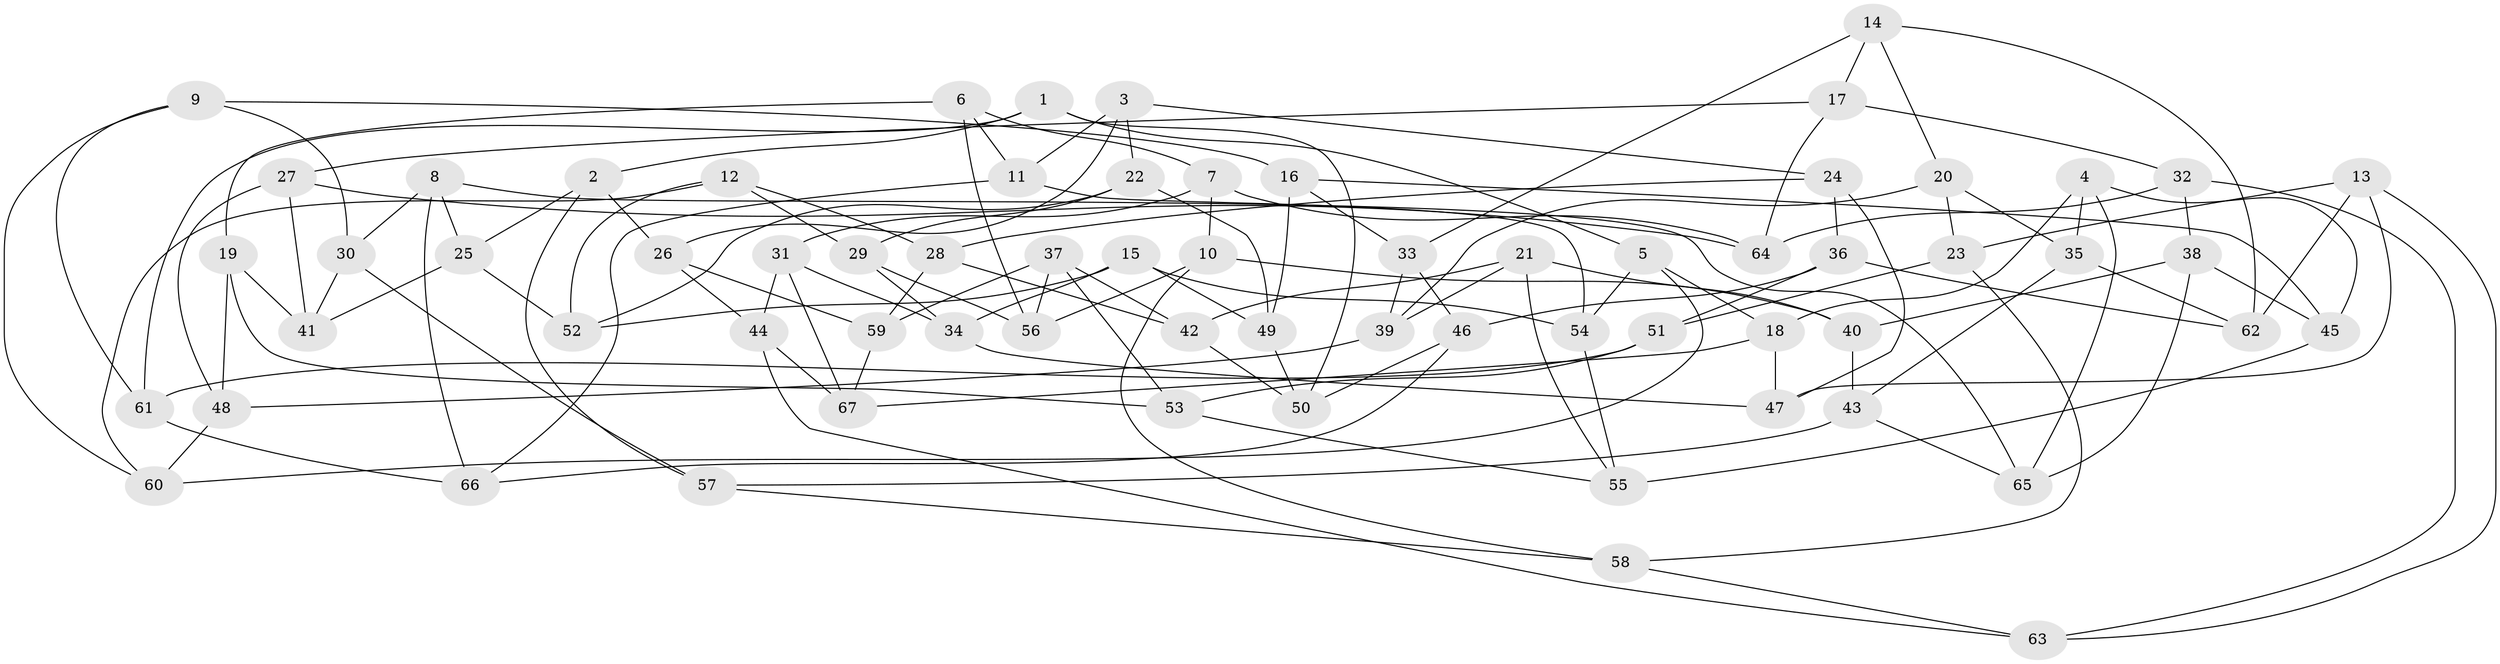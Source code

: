 // Generated by graph-tools (version 1.1) at 2025/03/03/09/25 03:03:04]
// undirected, 67 vertices, 134 edges
graph export_dot {
graph [start="1"]
  node [color=gray90,style=filled];
  1;
  2;
  3;
  4;
  5;
  6;
  7;
  8;
  9;
  10;
  11;
  12;
  13;
  14;
  15;
  16;
  17;
  18;
  19;
  20;
  21;
  22;
  23;
  24;
  25;
  26;
  27;
  28;
  29;
  30;
  31;
  32;
  33;
  34;
  35;
  36;
  37;
  38;
  39;
  40;
  41;
  42;
  43;
  44;
  45;
  46;
  47;
  48;
  49;
  50;
  51;
  52;
  53;
  54;
  55;
  56;
  57;
  58;
  59;
  60;
  61;
  62;
  63;
  64;
  65;
  66;
  67;
  1 -- 5;
  1 -- 2;
  1 -- 50;
  1 -- 61;
  2 -- 26;
  2 -- 57;
  2 -- 25;
  3 -- 24;
  3 -- 22;
  3 -- 26;
  3 -- 11;
  4 -- 65;
  4 -- 35;
  4 -- 18;
  4 -- 45;
  5 -- 18;
  5 -- 60;
  5 -- 54;
  6 -- 19;
  6 -- 56;
  6 -- 7;
  6 -- 11;
  7 -- 31;
  7 -- 64;
  7 -- 10;
  8 -- 25;
  8 -- 66;
  8 -- 65;
  8 -- 30;
  9 -- 60;
  9 -- 61;
  9 -- 30;
  9 -- 16;
  10 -- 58;
  10 -- 40;
  10 -- 56;
  11 -- 66;
  11 -- 54;
  12 -- 60;
  12 -- 52;
  12 -- 29;
  12 -- 28;
  13 -- 23;
  13 -- 47;
  13 -- 63;
  13 -- 62;
  14 -- 17;
  14 -- 33;
  14 -- 62;
  14 -- 20;
  15 -- 54;
  15 -- 49;
  15 -- 52;
  15 -- 34;
  16 -- 49;
  16 -- 45;
  16 -- 33;
  17 -- 32;
  17 -- 27;
  17 -- 64;
  18 -- 47;
  18 -- 67;
  19 -- 53;
  19 -- 41;
  19 -- 48;
  20 -- 39;
  20 -- 35;
  20 -- 23;
  21 -- 42;
  21 -- 55;
  21 -- 40;
  21 -- 39;
  22 -- 52;
  22 -- 29;
  22 -- 49;
  23 -- 58;
  23 -- 51;
  24 -- 28;
  24 -- 47;
  24 -- 36;
  25 -- 52;
  25 -- 41;
  26 -- 59;
  26 -- 44;
  27 -- 41;
  27 -- 64;
  27 -- 48;
  28 -- 42;
  28 -- 59;
  29 -- 56;
  29 -- 34;
  30 -- 57;
  30 -- 41;
  31 -- 44;
  31 -- 67;
  31 -- 34;
  32 -- 38;
  32 -- 63;
  32 -- 64;
  33 -- 39;
  33 -- 46;
  34 -- 47;
  35 -- 62;
  35 -- 43;
  36 -- 62;
  36 -- 46;
  36 -- 51;
  37 -- 59;
  37 -- 53;
  37 -- 56;
  37 -- 42;
  38 -- 65;
  38 -- 40;
  38 -- 45;
  39 -- 48;
  40 -- 43;
  42 -- 50;
  43 -- 57;
  43 -- 65;
  44 -- 67;
  44 -- 63;
  45 -- 55;
  46 -- 50;
  46 -- 66;
  48 -- 60;
  49 -- 50;
  51 -- 61;
  51 -- 53;
  53 -- 55;
  54 -- 55;
  57 -- 58;
  58 -- 63;
  59 -- 67;
  61 -- 66;
}
